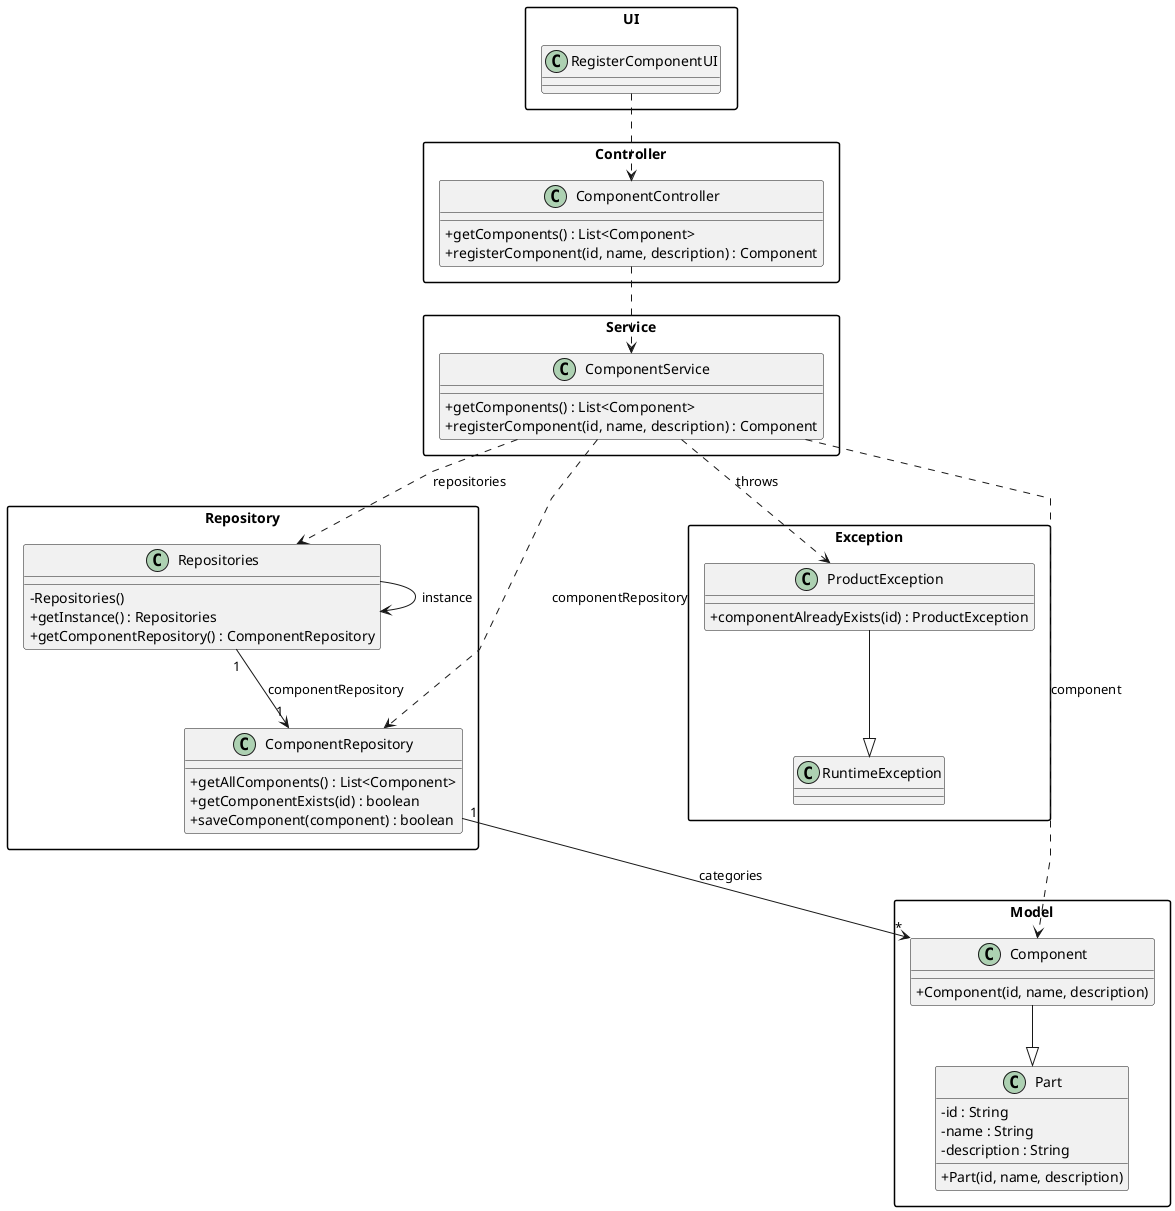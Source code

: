 @startuml
skinparam packageStyle rectangle
skinparam shadowing false
skinparam linetype polyline
skinparam classAttributeIconSize 0

package "UI" {
    class RegisterComponentUI {
    }
}

package "Controller" {
    class ComponentController {
        +getComponents() : List<Component>
        +registerComponent(id, name, description) : Component
    }
}

package "Service" {
    class ComponentService {
        +getComponents() : List<Component>
        +registerComponent(id, name, description) : Component
    }
}

package "Repository" {
    class Repositories {
        -Repositories()
        +getInstance() : Repositories
        +getComponentRepository() : ComponentRepository
    }

    class ComponentRepository {
        +getAllComponents() : List<Component>
        +getComponentExists(id) : boolean
        +saveComponent(component) : boolean
    }
}

package "Model" {
    class Part {
        -id : String
        -name : String
        -description : String
        +Part(id, name, description)
    }

    class Component {
        +Component(id, name, description)
    }
}

package "Exception" {
    class ProductException {
        +componentAlreadyExists(id) : ProductException
    }

    class RuntimeException
}

RegisterComponentUI ..> ComponentController
ComponentController ..> ComponentService
ComponentService ..> Repositories : repositories
ComponentService ..> ComponentRepository : componentRepository
ComponentService ..> Component : component
Repositories --> Repositories : instance
Repositories "1" --> "1" ComponentRepository : componentRepository
ComponentRepository "1" --> "*" Component : categories
Component --|> Part
ComponentService ..> ProductException : throws
ProductException --|> RuntimeException

@enduml
